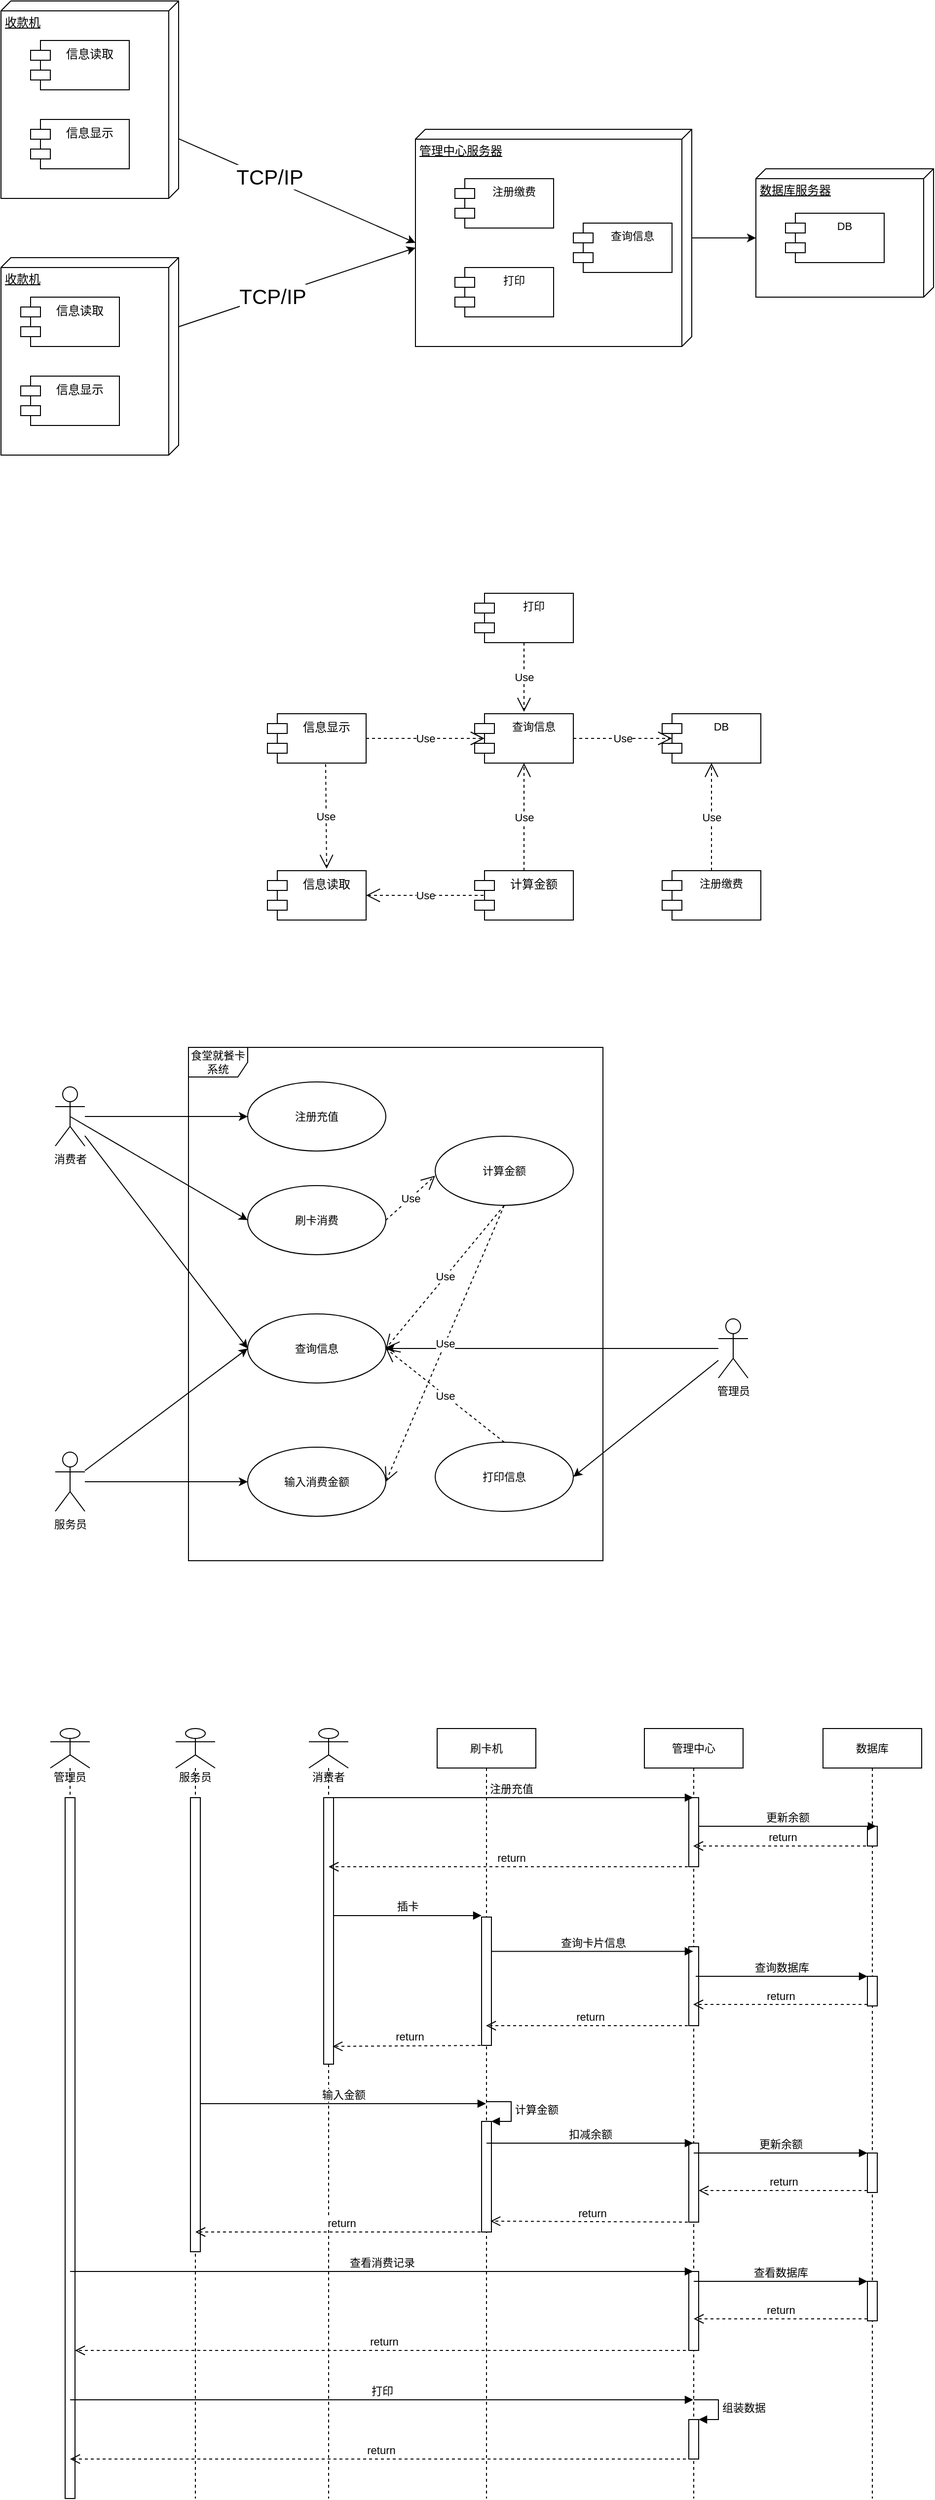 <mxfile version="13.7.7" type="github"><diagram id="pJ5C8fZct_rdpZj4Bou6" name="第 1 页"><mxGraphModel dx="1424" dy="737" grid="1" gridSize="10" guides="1" tooltips="1" connect="1" arrows="1" fold="1" page="1" pageScale="1" pageWidth="827" pageHeight="1169" math="0" shadow="0"><root><mxCell id="0"/><mxCell id="1" parent="0"/><mxCell id="5KLbUq3zt4M3KUu57jF0-19" style="edgeStyle=none;rounded=0;orthogonalLoop=1;jettySize=auto;html=1;entryX=0;entryY=0;entryDx=115;entryDy=280;entryPerimeter=0;" parent="1" source="5KLbUq3zt4M3KUu57jF0-9" target="5KLbUq3zt4M3KUu57jF0-17" edge="1"><mxGeometry relative="1" as="geometry"><mxPoint x="490" y="410" as="targetPoint"/></mxGeometry></mxCell><mxCell id="5KLbUq3zt4M3KUu57jF0-22" value="TCP/IP" style="edgeLabel;html=1;align=center;verticalAlign=middle;resizable=0;points=[];fontSize=21;" parent="5KLbUq3zt4M3KUu57jF0-19" vertex="1" connectable="0"><mxGeometry x="-0.239" y="2" relative="1" as="geometry"><mxPoint as="offset"/></mxGeometry></mxCell><mxCell id="5KLbUq3zt4M3KUu57jF0-9" value="收款机" style="verticalAlign=top;align=left;spacingTop=8;spacingLeft=2;spacingRight=12;shape=cube;size=10;direction=south;fontStyle=4;html=1;" parent="1" vertex="1"><mxGeometry x="70" y="150" width="180" height="200" as="geometry"/></mxCell><mxCell id="5KLbUq3zt4M3KUu57jF0-10" value="信息读取" style="shape=module;align=left;spacingLeft=20;align=center;verticalAlign=top;" parent="1" vertex="1"><mxGeometry x="100" y="190" width="100" height="50" as="geometry"/></mxCell><mxCell id="5KLbUq3zt4M3KUu57jF0-11" value="信息显示" style="shape=module;align=left;spacingLeft=20;align=center;verticalAlign=top;" parent="1" vertex="1"><mxGeometry x="100" y="270" width="100" height="50" as="geometry"/></mxCell><mxCell id="5KLbUq3zt4M3KUu57jF0-20" style="edgeStyle=none;rounded=0;orthogonalLoop=1;jettySize=auto;html=1;" parent="1" source="5KLbUq3zt4M3KUu57jF0-13" edge="1"><mxGeometry relative="1" as="geometry"><mxPoint x="490" y="400" as="targetPoint"/></mxGeometry></mxCell><mxCell id="5KLbUq3zt4M3KUu57jF0-23" value="TCP/IP" style="edgeLabel;html=1;align=center;verticalAlign=middle;resizable=0;points=[];fontSize=21;" parent="5KLbUq3zt4M3KUu57jF0-20" vertex="1" connectable="0"><mxGeometry x="-0.209" relative="1" as="geometry"><mxPoint as="offset"/></mxGeometry></mxCell><mxCell id="5KLbUq3zt4M3KUu57jF0-13" value="收款机" style="verticalAlign=top;align=left;spacingTop=8;spacingLeft=2;spacingRight=12;shape=cube;size=10;direction=south;fontStyle=4;html=1;" parent="1" vertex="1"><mxGeometry x="70" y="410" width="180" height="200" as="geometry"/></mxCell><mxCell id="5KLbUq3zt4M3KUu57jF0-14" value="信息读取" style="shape=module;align=left;spacingLeft=20;align=center;verticalAlign=top;" parent="1" vertex="1"><mxGeometry x="90" y="450" width="100" height="50" as="geometry"/></mxCell><mxCell id="5KLbUq3zt4M3KUu57jF0-15" value="信息显示" style="shape=module;align=left;spacingLeft=20;align=center;verticalAlign=top;" parent="1" vertex="1"><mxGeometry x="90" y="530" width="100" height="50" as="geometry"/></mxCell><mxCell id="5KLbUq3zt4M3KUu57jF0-31" style="edgeStyle=none;rounded=0;orthogonalLoop=1;jettySize=auto;html=1;entryX=0;entryY=0;entryDx=70;entryDy=180;entryPerimeter=0;fontSize=11;" parent="1" source="5KLbUq3zt4M3KUu57jF0-17" target="5KLbUq3zt4M3KUu57jF0-28" edge="1"><mxGeometry relative="1" as="geometry"/></mxCell><mxCell id="5KLbUq3zt4M3KUu57jF0-17" value="管理中心服务器" style="verticalAlign=top;align=left;spacingTop=8;spacingLeft=2;spacingRight=12;shape=cube;size=10;direction=south;fontStyle=4;html=1;" parent="1" vertex="1"><mxGeometry x="490" y="280" width="280" height="220" as="geometry"/></mxCell><mxCell id="5KLbUq3zt4M3KUu57jF0-24" value="注册缴费" style="shape=module;align=left;spacingLeft=20;align=center;verticalAlign=top;fontSize=11;" parent="1" vertex="1"><mxGeometry x="530" y="330" width="100" height="50" as="geometry"/></mxCell><mxCell id="5KLbUq3zt4M3KUu57jF0-25" value="打印" style="shape=module;align=left;spacingLeft=20;align=center;verticalAlign=top;fontSize=11;" parent="1" vertex="1"><mxGeometry x="530" y="420" width="100" height="50" as="geometry"/></mxCell><mxCell id="5KLbUq3zt4M3KUu57jF0-28" value="数据库服务器" style="verticalAlign=top;align=left;spacingTop=8;spacingLeft=2;spacingRight=12;shape=cube;size=10;direction=south;fontStyle=4;html=1;" parent="1" vertex="1"><mxGeometry x="835" y="320" width="180" height="130" as="geometry"/></mxCell><mxCell id="5KLbUq3zt4M3KUu57jF0-29" value="DB" style="shape=module;align=left;spacingLeft=20;align=center;verticalAlign=top;fontSize=11;" parent="1" vertex="1"><mxGeometry x="865" y="365" width="100" height="50" as="geometry"/></mxCell><mxCell id="5KLbUq3zt4M3KUu57jF0-32" value="查询信息" style="shape=module;align=left;spacingLeft=20;align=center;verticalAlign=top;fontSize=11;" parent="1" vertex="1"><mxGeometry x="650" y="375" width="100" height="50" as="geometry"/></mxCell><mxCell id="5KLbUq3zt4M3KUu57jF0-35" value="信息显示" style="shape=module;align=left;spacingLeft=20;align=center;verticalAlign=top;" parent="1" vertex="1"><mxGeometry x="340" y="872" width="100" height="50" as="geometry"/></mxCell><mxCell id="5KLbUq3zt4M3KUu57jF0-36" value="查询信息" style="shape=module;align=left;spacingLeft=20;align=center;verticalAlign=top;fontSize=11;" parent="1" vertex="1"><mxGeometry x="550" y="872" width="100" height="50" as="geometry"/></mxCell><mxCell id="5KLbUq3zt4M3KUu57jF0-37" value="DB" style="shape=module;align=left;spacingLeft=20;align=center;verticalAlign=top;fontSize=11;" parent="1" vertex="1"><mxGeometry x="740" y="872" width="100" height="50" as="geometry"/></mxCell><mxCell id="5KLbUq3zt4M3KUu57jF0-38" value="打印" style="shape=module;align=left;spacingLeft=20;align=center;verticalAlign=top;fontSize=11;" parent="1" vertex="1"><mxGeometry x="550" y="750" width="100" height="50" as="geometry"/></mxCell><mxCell id="5KLbUq3zt4M3KUu57jF0-39" value="计算金额" style="shape=module;align=left;spacingLeft=20;align=center;verticalAlign=top;" parent="1" vertex="1"><mxGeometry x="550" y="1031" width="100" height="50" as="geometry"/></mxCell><mxCell id="5KLbUq3zt4M3KUu57jF0-40" value="信息读取" style="shape=module;align=left;spacingLeft=20;align=center;verticalAlign=top;" parent="1" vertex="1"><mxGeometry x="340" y="1031" width="100" height="50" as="geometry"/></mxCell><mxCell id="5KLbUq3zt4M3KUu57jF0-41" value="Use" style="endArrow=open;endSize=12;dashed=1;html=1;fontSize=11;exitX=0.09;exitY=0.5;exitDx=0;exitDy=0;entryX=1;entryY=0.5;entryDx=0;entryDy=0;exitPerimeter=0;" parent="1" source="5KLbUq3zt4M3KUu57jF0-39" target="5KLbUq3zt4M3KUu57jF0-40" edge="1"><mxGeometry width="160" relative="1" as="geometry"><mxPoint x="220" y="961" as="sourcePoint"/><mxPoint x="380" y="961" as="targetPoint"/></mxGeometry></mxCell><mxCell id="5KLbUq3zt4M3KUu57jF0-42" value="Use" style="endArrow=open;endSize=12;dashed=1;html=1;fontSize=11;entryX=0.5;entryY=1;entryDx=0;entryDy=0;" parent="1" source="5KLbUq3zt4M3KUu57jF0-39" target="5KLbUq3zt4M3KUu57jF0-36" edge="1"><mxGeometry width="160" relative="1" as="geometry"><mxPoint x="350" y="1046.5" as="sourcePoint"/><mxPoint x="510" y="1046.5" as="targetPoint"/></mxGeometry></mxCell><mxCell id="5KLbUq3zt4M3KUu57jF0-43" value="Use" style="endArrow=open;endSize=12;dashed=1;html=1;fontSize=11;exitX=1;exitY=0.5;exitDx=0;exitDy=0;" parent="1" source="5KLbUq3zt4M3KUu57jF0-36" edge="1"><mxGeometry width="160" relative="1" as="geometry"><mxPoint x="650" y="902" as="sourcePoint"/><mxPoint x="750" y="897" as="targetPoint"/></mxGeometry></mxCell><mxCell id="5KLbUq3zt4M3KUu57jF0-44" value="Use" style="endArrow=open;endSize=12;dashed=1;html=1;fontSize=11;" parent="1" edge="1"><mxGeometry width="160" relative="1" as="geometry"><mxPoint x="600" y="800" as="sourcePoint"/><mxPoint x="600" y="870" as="targetPoint"/></mxGeometry></mxCell><mxCell id="5KLbUq3zt4M3KUu57jF0-45" value="Use" style="endArrow=open;endSize=12;dashed=1;html=1;fontSize=11;" parent="1" source="5KLbUq3zt4M3KUu57jF0-35" edge="1"><mxGeometry width="160" relative="1" as="geometry"><mxPoint x="440" y="897" as="sourcePoint"/><mxPoint x="560" y="897" as="targetPoint"/></mxGeometry></mxCell><mxCell id="5KLbUq3zt4M3KUu57jF0-46" value="Use" style="endArrow=open;endSize=12;dashed=1;html=1;fontSize=11;exitX=0.59;exitY=1.02;exitDx=0;exitDy=0;exitPerimeter=0;entryX=0.6;entryY=-0.04;entryDx=0;entryDy=0;entryPerimeter=0;" parent="1" source="5KLbUq3zt4M3KUu57jF0-35" target="5KLbUq3zt4M3KUu57jF0-40" edge="1"><mxGeometry width="160" relative="1" as="geometry"><mxPoint x="150" y="912" as="sourcePoint"/><mxPoint x="310" y="912" as="targetPoint"/></mxGeometry></mxCell><mxCell id="5KLbUq3zt4M3KUu57jF0-47" value="注册缴费" style="shape=module;align=left;spacingLeft=20;align=center;verticalAlign=top;fontSize=11;" parent="1" vertex="1"><mxGeometry x="740" y="1031" width="100" height="50" as="geometry"/></mxCell><mxCell id="5KLbUq3zt4M3KUu57jF0-53" style="edgeStyle=none;rounded=0;orthogonalLoop=1;jettySize=auto;html=1;exitX=0.5;exitY=0.5;exitDx=0;exitDy=0;exitPerimeter=0;fontSize=11;entryX=0;entryY=0.5;entryDx=0;entryDy=0;" parent="1" source="5KLbUq3zt4M3KUu57jF0-49" target="5KLbUq3zt4M3KUu57jF0-52" edge="1"><mxGeometry relative="1" as="geometry"/></mxCell><mxCell id="5KLbUq3zt4M3KUu57jF0-55" style="edgeStyle=none;rounded=0;orthogonalLoop=1;jettySize=auto;html=1;entryX=0;entryY=0.5;entryDx=0;entryDy=0;fontSize=11;" parent="1" source="5KLbUq3zt4M3KUu57jF0-49" target="5KLbUq3zt4M3KUu57jF0-54" edge="1"><mxGeometry relative="1" as="geometry"/></mxCell><mxCell id="5KLbUq3zt4M3KUu57jF0-57" style="edgeStyle=none;rounded=0;orthogonalLoop=1;jettySize=auto;html=1;entryX=0;entryY=0.5;entryDx=0;entryDy=0;fontSize=11;" parent="1" source="5KLbUq3zt4M3KUu57jF0-49" target="5KLbUq3zt4M3KUu57jF0-56" edge="1"><mxGeometry relative="1" as="geometry"/></mxCell><mxCell id="5KLbUq3zt4M3KUu57jF0-49" value="消费者" style="shape=umlActor;verticalLabelPosition=bottom;verticalAlign=top;html=1;fontSize=11;" parent="1" vertex="1"><mxGeometry x="125" y="1250" width="30" height="60" as="geometry"/></mxCell><mxCell id="5KLbUq3zt4M3KUu57jF0-50" value="食堂就餐卡系统" style="shape=umlFrame;whiteSpace=wrap;html=1;fontSize=11;" parent="1" vertex="1"><mxGeometry x="260" y="1210" width="420" height="520" as="geometry"/></mxCell><mxCell id="5KLbUq3zt4M3KUu57jF0-52" value="刷卡消费" style="ellipse;whiteSpace=wrap;html=1;fontSize=11;" parent="1" vertex="1"><mxGeometry x="320" y="1350" width="140" height="70" as="geometry"/></mxCell><mxCell id="5KLbUq3zt4M3KUu57jF0-54" value="注册充值" style="ellipse;whiteSpace=wrap;html=1;fontSize=11;" parent="1" vertex="1"><mxGeometry x="320" y="1245" width="140" height="70" as="geometry"/></mxCell><mxCell id="5KLbUq3zt4M3KUu57jF0-56" value="查询信息" style="ellipse;whiteSpace=wrap;html=1;fontSize=11;" parent="1" vertex="1"><mxGeometry x="320" y="1480" width="140" height="70" as="geometry"/></mxCell><mxCell id="5KLbUq3zt4M3KUu57jF0-60" style="edgeStyle=none;rounded=0;orthogonalLoop=1;jettySize=auto;html=1;fontSize=11;" parent="1" source="5KLbUq3zt4M3KUu57jF0-58" target="5KLbUq3zt4M3KUu57jF0-59" edge="1"><mxGeometry relative="1" as="geometry"/></mxCell><mxCell id="5KLbUq3zt4M3KUu57jF0-61" style="edgeStyle=none;rounded=0;orthogonalLoop=1;jettySize=auto;html=1;entryX=0;entryY=0.5;entryDx=0;entryDy=0;fontSize=11;" parent="1" source="5KLbUq3zt4M3KUu57jF0-58" target="5KLbUq3zt4M3KUu57jF0-56" edge="1"><mxGeometry relative="1" as="geometry"/></mxCell><mxCell id="5KLbUq3zt4M3KUu57jF0-58" value="服务员" style="shape=umlActor;verticalLabelPosition=bottom;verticalAlign=top;html=1;fontSize=11;" parent="1" vertex="1"><mxGeometry x="125" y="1620" width="30" height="60" as="geometry"/></mxCell><mxCell id="5KLbUq3zt4M3KUu57jF0-59" value="输入消费金额" style="ellipse;whiteSpace=wrap;html=1;fontSize=11;" parent="1" vertex="1"><mxGeometry x="320" y="1615" width="140" height="70" as="geometry"/></mxCell><mxCell id="5KLbUq3zt4M3KUu57jF0-62" value="打印信息" style="ellipse;whiteSpace=wrap;html=1;fontSize=11;" parent="1" vertex="1"><mxGeometry x="510" y="1610" width="140" height="70" as="geometry"/></mxCell><mxCell id="5KLbUq3zt4M3KUu57jF0-64" style="edgeStyle=none;rounded=0;orthogonalLoop=1;jettySize=auto;html=1;entryX=1;entryY=0.5;entryDx=0;entryDy=0;fontSize=11;" parent="1" source="5KLbUq3zt4M3KUu57jF0-63" target="5KLbUq3zt4M3KUu57jF0-56" edge="1"><mxGeometry relative="1" as="geometry"/></mxCell><mxCell id="5KLbUq3zt4M3KUu57jF0-65" style="edgeStyle=none;rounded=0;orthogonalLoop=1;jettySize=auto;html=1;entryX=1;entryY=0.5;entryDx=0;entryDy=0;fontSize=11;" parent="1" source="5KLbUq3zt4M3KUu57jF0-63" target="5KLbUq3zt4M3KUu57jF0-62" edge="1"><mxGeometry relative="1" as="geometry"/></mxCell><mxCell id="5KLbUq3zt4M3KUu57jF0-63" value="管理员" style="shape=umlActor;verticalLabelPosition=bottom;verticalAlign=top;html=1;fontSize=11;" parent="1" vertex="1"><mxGeometry x="797" y="1485" width="30" height="60" as="geometry"/></mxCell><mxCell id="5KLbUq3zt4M3KUu57jF0-66" value="计算金额" style="ellipse;whiteSpace=wrap;html=1;fontSize=11;" parent="1" vertex="1"><mxGeometry x="510" y="1300" width="140" height="70" as="geometry"/></mxCell><mxCell id="5KLbUq3zt4M3KUu57jF0-68" value="Use" style="endArrow=open;endSize=12;dashed=1;html=1;fontSize=11;exitX=0.5;exitY=0;exitDx=0;exitDy=0;entryX=1;entryY=0.5;entryDx=0;entryDy=0;" parent="1" source="5KLbUq3zt4M3KUu57jF0-62" target="5KLbUq3zt4M3KUu57jF0-56" edge="1"><mxGeometry width="160" relative="1" as="geometry"><mxPoint x="740" y="1650" as="sourcePoint"/><mxPoint x="470" y="1520" as="targetPoint"/></mxGeometry></mxCell><mxCell id="5KLbUq3zt4M3KUu57jF0-71" value="Use" style="endArrow=open;endSize=12;dashed=1;html=1;fontSize=11;exitX=1;exitY=0.5;exitDx=0;exitDy=0;" parent="1" source="5KLbUq3zt4M3KUu57jF0-52" edge="1"><mxGeometry width="160" relative="1" as="geometry"><mxPoint x="850" y="1270" as="sourcePoint"/><mxPoint x="510" y="1340" as="targetPoint"/></mxGeometry></mxCell><mxCell id="5KLbUq3zt4M3KUu57jF0-73" value="Use" style="endArrow=open;endSize=12;dashed=1;html=1;fontSize=11;entryX=1;entryY=0.5;entryDx=0;entryDy=0;exitX=0.5;exitY=1;exitDx=0;exitDy=0;" parent="1" source="5KLbUq3zt4M3KUu57jF0-66" target="5KLbUq3zt4M3KUu57jF0-59" edge="1"><mxGeometry width="160" relative="1" as="geometry"><mxPoint x="800" y="1340" as="sourcePoint"/><mxPoint x="1020" y="1270" as="targetPoint"/></mxGeometry></mxCell><mxCell id="5KLbUq3zt4M3KUu57jF0-74" value="Use" style="endArrow=open;endSize=12;dashed=1;html=1;fontSize=11;exitX=0.5;exitY=0;exitDx=0;exitDy=0;entryX=0.5;entryY=1;entryDx=0;entryDy=0;" parent="1" source="5KLbUq3zt4M3KUu57jF0-47" target="5KLbUq3zt4M3KUu57jF0-37" edge="1"><mxGeometry width="160" relative="1" as="geometry"><mxPoint x="910" y="970" as="sourcePoint"/><mxPoint x="1070" y="970" as="targetPoint"/></mxGeometry></mxCell><mxCell id="5KLbUq3zt4M3KUu57jF0-75" value="Use" style="endArrow=open;endSize=12;dashed=1;html=1;fontSize=11;" parent="1" edge="1"><mxGeometry width="160" relative="1" as="geometry"><mxPoint x="580" y="1370" as="sourcePoint"/><mxPoint x="460" y="1515" as="targetPoint"/></mxGeometry></mxCell><mxCell id="5KLbUq3zt4M3KUu57jF0-79" value="刷卡机" style="shape=umlLifeline;perimeter=lifelinePerimeter;whiteSpace=wrap;html=1;container=1;collapsible=0;recursiveResize=0;outlineConnect=0;fontSize=11;" parent="1" vertex="1"><mxGeometry x="512" y="1900" width="100" height="780" as="geometry"/></mxCell><mxCell id="5KLbUq3zt4M3KUu57jF0-86" value="" style="html=1;points=[];perimeter=orthogonalPerimeter;fontSize=11;" parent="5KLbUq3zt4M3KUu57jF0-79" vertex="1"><mxGeometry x="45" y="191" width="10" height="130" as="geometry"/></mxCell><mxCell id="5KLbUq3zt4M3KUu57jF0-120" value="" style="html=1;points=[];perimeter=orthogonalPerimeter;fontSize=11;" parent="5KLbUq3zt4M3KUu57jF0-79" vertex="1"><mxGeometry x="45" y="398" width="10" height="112" as="geometry"/></mxCell><mxCell id="5KLbUq3zt4M3KUu57jF0-121" value="计算金额" style="edgeStyle=orthogonalEdgeStyle;html=1;align=left;spacingLeft=2;endArrow=block;rounded=0;entryX=1;entryY=0;fontSize=11;" parent="5KLbUq3zt4M3KUu57jF0-79" target="5KLbUq3zt4M3KUu57jF0-120" edge="1"><mxGeometry relative="1" as="geometry"><mxPoint x="50" y="378" as="sourcePoint"/><Array as="points"><mxPoint x="75" y="378"/></Array></mxGeometry></mxCell><mxCell id="5KLbUq3zt4M3KUu57jF0-80" value="管理中心" style="shape=umlLifeline;perimeter=lifelinePerimeter;whiteSpace=wrap;html=1;container=1;collapsible=0;recursiveResize=0;outlineConnect=0;fontSize=11;" parent="1" vertex="1"><mxGeometry x="722" y="1900" width="100" height="780" as="geometry"/></mxCell><mxCell id="5KLbUq3zt4M3KUu57jF0-90" value="" style="html=1;points=[];perimeter=orthogonalPerimeter;fontSize=11;" parent="5KLbUq3zt4M3KUu57jF0-80" vertex="1"><mxGeometry x="45" y="221" width="10" height="80" as="geometry"/></mxCell><mxCell id="5KLbUq3zt4M3KUu57jF0-104" value="" style="html=1;points=[];perimeter=orthogonalPerimeter;fontSize=11;" parent="5KLbUq3zt4M3KUu57jF0-80" vertex="1"><mxGeometry x="45" y="70" width="10" height="70" as="geometry"/></mxCell><mxCell id="5KLbUq3zt4M3KUu57jF0-123" value="" style="html=1;points=[];perimeter=orthogonalPerimeter;fontSize=11;" parent="5KLbUq3zt4M3KUu57jF0-80" vertex="1"><mxGeometry x="45" y="420" width="10" height="80" as="geometry"/></mxCell><mxCell id="5KLbUq3zt4M3KUu57jF0-134" value="" style="html=1;points=[];perimeter=orthogonalPerimeter;fontSize=11;" parent="5KLbUq3zt4M3KUu57jF0-80" vertex="1"><mxGeometry x="45" y="550" width="10" height="80" as="geometry"/></mxCell><mxCell id="5KLbUq3zt4M3KUu57jF0-147" value="" style="html=1;points=[];perimeter=orthogonalPerimeter;fontSize=11;" parent="5KLbUq3zt4M3KUu57jF0-80" vertex="1"><mxGeometry x="45" y="700" width="10" height="40" as="geometry"/></mxCell><mxCell id="5KLbUq3zt4M3KUu57jF0-148" value="组装数据" style="edgeStyle=orthogonalEdgeStyle;html=1;align=left;spacingLeft=2;endArrow=block;rounded=0;entryX=1;entryY=0;fontSize=11;" parent="5KLbUq3zt4M3KUu57jF0-80" target="5KLbUq3zt4M3KUu57jF0-147" edge="1"><mxGeometry relative="1" as="geometry"><mxPoint x="50" y="680" as="sourcePoint"/><Array as="points"><mxPoint x="75" y="680"/></Array></mxGeometry></mxCell><mxCell id="5KLbUq3zt4M3KUu57jF0-81" value="数据库" style="shape=umlLifeline;perimeter=lifelinePerimeter;whiteSpace=wrap;html=1;container=1;collapsible=0;recursiveResize=0;outlineConnect=0;fontSize=11;" parent="1" vertex="1"><mxGeometry x="903" y="1900" width="100" height="780" as="geometry"/></mxCell><mxCell id="5KLbUq3zt4M3KUu57jF0-93" value="" style="html=1;points=[];perimeter=orthogonalPerimeter;fontSize=11;" parent="5KLbUq3zt4M3KUu57jF0-81" vertex="1"><mxGeometry x="45" y="251" width="10" height="30" as="geometry"/></mxCell><mxCell id="5KLbUq3zt4M3KUu57jF0-106" value="" style="html=1;points=[];perimeter=orthogonalPerimeter;fontSize=11;" parent="5KLbUq3zt4M3KUu57jF0-81" vertex="1"><mxGeometry x="45" y="99" width="10" height="20" as="geometry"/></mxCell><mxCell id="5KLbUq3zt4M3KUu57jF0-124" value="" style="html=1;points=[];perimeter=orthogonalPerimeter;fontSize=11;" parent="5KLbUq3zt4M3KUu57jF0-81" vertex="1"><mxGeometry x="45" y="430" width="10" height="40" as="geometry"/></mxCell><mxCell id="5KLbUq3zt4M3KUu57jF0-136" value="" style="html=1;points=[];perimeter=orthogonalPerimeter;fontSize=11;" parent="5KLbUq3zt4M3KUu57jF0-81" vertex="1"><mxGeometry x="45" y="560" width="10" height="40" as="geometry"/></mxCell><mxCell id="5KLbUq3zt4M3KUu57jF0-83" value="消费者" style="shape=umlLifeline;participant=umlActor;perimeter=lifelinePerimeter;whiteSpace=wrap;html=1;container=1;collapsible=0;recursiveResize=0;verticalAlign=top;spacingTop=36;outlineConnect=0;fontSize=11;" parent="1" vertex="1"><mxGeometry x="382" y="1900" width="40" height="780" as="geometry"/></mxCell><mxCell id="5KLbUq3zt4M3KUu57jF0-85" value="" style="html=1;points=[];perimeter=orthogonalPerimeter;fontSize=11;" parent="5KLbUq3zt4M3KUu57jF0-83" vertex="1"><mxGeometry x="15" y="70" width="10" height="270" as="geometry"/></mxCell><mxCell id="5KLbUq3zt4M3KUu57jF0-99" value="注册充值" style="html=1;verticalAlign=bottom;endArrow=block;fontSize=11;" parent="5KLbUq3zt4M3KUu57jF0-83" target="5KLbUq3zt4M3KUu57jF0-80" edge="1"><mxGeometry width="80" relative="1" as="geometry"><mxPoint x="20" y="70" as="sourcePoint"/><mxPoint x="100" y="70" as="targetPoint"/></mxGeometry></mxCell><mxCell id="5KLbUq3zt4M3KUu57jF0-92" value="查询卡片信息" style="html=1;verticalAlign=bottom;endArrow=block;fontSize=11;exitX=1;exitY=0.267;exitDx=0;exitDy=0;exitPerimeter=0;" parent="1" source="5KLbUq3zt4M3KUu57jF0-86" edge="1"><mxGeometry width="80" relative="1" as="geometry"><mxPoint x="602" y="2131" as="sourcePoint"/><mxPoint x="771.5" y="2125.71" as="targetPoint"/></mxGeometry></mxCell><mxCell id="5KLbUq3zt4M3KUu57jF0-94" value="查询数据库" style="html=1;verticalAlign=bottom;endArrow=block;entryX=0;entryY=0;fontSize=11;" parent="1" target="5KLbUq3zt4M3KUu57jF0-93" edge="1"><mxGeometry relative="1" as="geometry"><mxPoint x="774" y="2151" as="sourcePoint"/></mxGeometry></mxCell><mxCell id="5KLbUq3zt4M3KUu57jF0-95" value="return" style="html=1;verticalAlign=bottom;endArrow=open;dashed=1;endSize=8;exitX=0;exitY=0.95;fontSize=11;" parent="1" source="5KLbUq3zt4M3KUu57jF0-93" edge="1"><mxGeometry relative="1" as="geometry"><mxPoint x="771.5" y="2179.5" as="targetPoint"/></mxGeometry></mxCell><mxCell id="5KLbUq3zt4M3KUu57jF0-96" value="return" style="html=1;verticalAlign=bottom;endArrow=open;dashed=1;endSize=8;fontSize=11;" parent="1" edge="1"><mxGeometry relative="1" as="geometry"><mxPoint x="772" y="2201" as="sourcePoint"/><mxPoint x="561.5" y="2201" as="targetPoint"/></mxGeometry></mxCell><mxCell id="5KLbUq3zt4M3KUu57jF0-97" value="return" style="html=1;verticalAlign=bottom;endArrow=open;dashed=1;endSize=8;fontSize=11;entryX=0.9;entryY=0.485;entryDx=0;entryDy=0;entryPerimeter=0;" parent="1" edge="1"><mxGeometry relative="1" as="geometry"><mxPoint x="562" y="2221" as="sourcePoint"/><mxPoint x="406" y="2221.95" as="targetPoint"/></mxGeometry></mxCell><mxCell id="5KLbUq3zt4M3KUu57jF0-88" value="插卡" style="html=1;verticalAlign=bottom;endArrow=block;fontSize=11;entryX=0;entryY=-0.012;entryDx=0;entryDy=0;entryPerimeter=0;" parent="1" target="5KLbUq3zt4M3KUu57jF0-86" edge="1"><mxGeometry width="80" relative="1" as="geometry"><mxPoint x="407" y="2089.44" as="sourcePoint"/><mxPoint x="482" y="2091" as="targetPoint"/></mxGeometry></mxCell><mxCell id="5KLbUq3zt4M3KUu57jF0-108" value="更新余额" style="html=1;verticalAlign=bottom;endArrow=block;fontSize=11;" parent="1" edge="1"><mxGeometry width="80" relative="1" as="geometry"><mxPoint x="776.5" y="1999" as="sourcePoint"/><mxPoint x="957" y="1999" as="targetPoint"/></mxGeometry></mxCell><mxCell id="5KLbUq3zt4M3KUu57jF0-109" value="return" style="html=1;verticalAlign=bottom;endArrow=open;dashed=1;endSize=8;fontSize=11;" parent="1" edge="1"><mxGeometry relative="1" as="geometry"><mxPoint x="952.5" y="2019" as="sourcePoint"/><mxPoint x="771.5" y="2019" as="targetPoint"/><Array as="points"><mxPoint x="892" y="2019"/></Array></mxGeometry></mxCell><mxCell id="5KLbUq3zt4M3KUu57jF0-110" value="return" style="html=1;verticalAlign=bottom;endArrow=open;dashed=1;endSize=8;fontSize=11;" parent="1" target="5KLbUq3zt4M3KUu57jF0-83" edge="1"><mxGeometry relative="1" as="geometry"><mxPoint x="772" y="2040" as="sourcePoint"/><mxPoint x="692" y="2040" as="targetPoint"/></mxGeometry></mxCell><mxCell id="5KLbUq3zt4M3KUu57jF0-113" value="服务员" style="shape=umlLifeline;participant=umlActor;perimeter=lifelinePerimeter;whiteSpace=wrap;html=1;container=1;collapsible=0;recursiveResize=0;verticalAlign=top;spacingTop=36;outlineConnect=0;fontSize=11;" parent="1" vertex="1"><mxGeometry x="247" y="1900" width="40" height="780" as="geometry"/></mxCell><mxCell id="5KLbUq3zt4M3KUu57jF0-114" value="" style="html=1;points=[];perimeter=orthogonalPerimeter;fontSize=11;" parent="5KLbUq3zt4M3KUu57jF0-113" vertex="1"><mxGeometry x="15" y="70" width="10" height="460" as="geometry"/></mxCell><mxCell id="5KLbUq3zt4M3KUu57jF0-117" value="输入金额" style="html=1;verticalAlign=bottom;endArrow=block;fontSize=11;" parent="1" target="5KLbUq3zt4M3KUu57jF0-79" edge="1"><mxGeometry width="80" relative="1" as="geometry"><mxPoint x="272" y="2280" as="sourcePoint"/><mxPoint x="352" y="2280" as="targetPoint"/></mxGeometry></mxCell><mxCell id="5KLbUq3zt4M3KUu57jF0-122" value="扣减余额" style="html=1;verticalAlign=bottom;endArrow=block;fontSize=11;" parent="1" source="5KLbUq3zt4M3KUu57jF0-79" target="5KLbUq3zt4M3KUu57jF0-80" edge="1"><mxGeometry width="80" relative="1" as="geometry"><mxPoint x="612" y="2320" as="sourcePoint"/><mxPoint x="642" y="2320" as="targetPoint"/><Array as="points"><mxPoint x="642" y="2320"/></Array></mxGeometry></mxCell><mxCell id="5KLbUq3zt4M3KUu57jF0-125" value="更新余额" style="html=1;verticalAlign=bottom;endArrow=block;entryX=0;entryY=0;fontSize=11;" parent="1" source="5KLbUq3zt4M3KUu57jF0-80" target="5KLbUq3zt4M3KUu57jF0-124" edge="1"><mxGeometry relative="1" as="geometry"><mxPoint x="878" y="2330" as="sourcePoint"/></mxGeometry></mxCell><mxCell id="5KLbUq3zt4M3KUu57jF0-126" value="return" style="html=1;verticalAlign=bottom;endArrow=open;dashed=1;endSize=8;exitX=0;exitY=0.95;fontSize=11;" parent="1" source="5KLbUq3zt4M3KUu57jF0-124" target="5KLbUq3zt4M3KUu57jF0-123" edge="1"><mxGeometry relative="1" as="geometry"><mxPoint x="878" y="2406" as="targetPoint"/></mxGeometry></mxCell><mxCell id="5KLbUq3zt4M3KUu57jF0-129" value="return" style="html=1;verticalAlign=bottom;endArrow=open;dashed=1;endSize=8;fontSize=11;entryX=0.9;entryY=0.902;entryDx=0;entryDy=0;entryPerimeter=0;" parent="1" target="5KLbUq3zt4M3KUu57jF0-120" edge="1"><mxGeometry relative="1" as="geometry"><mxPoint x="772" y="2400" as="sourcePoint"/><mxPoint x="692" y="2400" as="targetPoint"/></mxGeometry></mxCell><mxCell id="5KLbUq3zt4M3KUu57jF0-130" value="return" style="html=1;verticalAlign=bottom;endArrow=open;dashed=1;endSize=8;fontSize=11;" parent="1" target="5KLbUq3zt4M3KUu57jF0-113" edge="1"><mxGeometry relative="1" as="geometry"><mxPoint x="562" y="2410" as="sourcePoint"/><mxPoint x="482" y="2410" as="targetPoint"/></mxGeometry></mxCell><mxCell id="5KLbUq3zt4M3KUu57jF0-131" value="管理员" style="shape=umlLifeline;participant=umlActor;perimeter=lifelinePerimeter;whiteSpace=wrap;html=1;container=1;collapsible=0;recursiveResize=0;verticalAlign=top;spacingTop=36;outlineConnect=0;fontSize=11;" parent="1" vertex="1"><mxGeometry x="120" y="1900" width="40" height="780" as="geometry"/></mxCell><mxCell id="5KLbUq3zt4M3KUu57jF0-132" value="" style="html=1;points=[];perimeter=orthogonalPerimeter;fontSize=11;" parent="5KLbUq3zt4M3KUu57jF0-131" vertex="1"><mxGeometry x="15" y="70" width="10" height="710" as="geometry"/></mxCell><mxCell id="5KLbUq3zt4M3KUu57jF0-135" value="查看消费记录" style="html=1;verticalAlign=bottom;endArrow=block;fontSize=11;" parent="5KLbUq3zt4M3KUu57jF0-131" target="5KLbUq3zt4M3KUu57jF0-80" edge="1"><mxGeometry width="80" relative="1" as="geometry"><mxPoint x="20" y="550" as="sourcePoint"/><mxPoint x="100" y="550" as="targetPoint"/></mxGeometry></mxCell><mxCell id="5KLbUq3zt4M3KUu57jF0-141" value="打印" style="html=1;verticalAlign=bottom;endArrow=block;fontSize=11;" parent="5KLbUq3zt4M3KUu57jF0-131" target="5KLbUq3zt4M3KUu57jF0-80" edge="1"><mxGeometry width="80" relative="1" as="geometry"><mxPoint x="20" y="680" as="sourcePoint"/><mxPoint x="100" y="680" as="targetPoint"/></mxGeometry></mxCell><mxCell id="5KLbUq3zt4M3KUu57jF0-137" value="查看数据库" style="html=1;verticalAlign=bottom;endArrow=block;entryX=0;entryY=0;fontSize=11;" parent="1" source="5KLbUq3zt4M3KUu57jF0-80" target="5KLbUq3zt4M3KUu57jF0-136" edge="1"><mxGeometry relative="1" as="geometry"><mxPoint x="878" y="2460" as="sourcePoint"/></mxGeometry></mxCell><mxCell id="5KLbUq3zt4M3KUu57jF0-138" value="return" style="html=1;verticalAlign=bottom;endArrow=open;dashed=1;endSize=8;exitX=0;exitY=0.95;fontSize=11;" parent="1" source="5KLbUq3zt4M3KUu57jF0-136" target="5KLbUq3zt4M3KUu57jF0-80" edge="1"><mxGeometry relative="1" as="geometry"><mxPoint x="878" y="2536" as="targetPoint"/></mxGeometry></mxCell><mxCell id="5KLbUq3zt4M3KUu57jF0-139" value="return" style="html=1;verticalAlign=bottom;endArrow=open;dashed=1;endSize=8;fontSize=11;" parent="1" target="5KLbUq3zt4M3KUu57jF0-132" edge="1"><mxGeometry relative="1" as="geometry"><mxPoint x="770" y="2530" as="sourcePoint"/><mxPoint x="690" y="2530" as="targetPoint"/></mxGeometry></mxCell><mxCell id="5KLbUq3zt4M3KUu57jF0-149" value="return" style="html=1;verticalAlign=bottom;endArrow=open;dashed=1;endSize=8;fontSize=11;" parent="1" target="5KLbUq3zt4M3KUu57jF0-131" edge="1"><mxGeometry relative="1" as="geometry"><mxPoint x="770" y="2640" as="sourcePoint"/><mxPoint x="690" y="2640" as="targetPoint"/></mxGeometry></mxCell></root></mxGraphModel></diagram></mxfile>